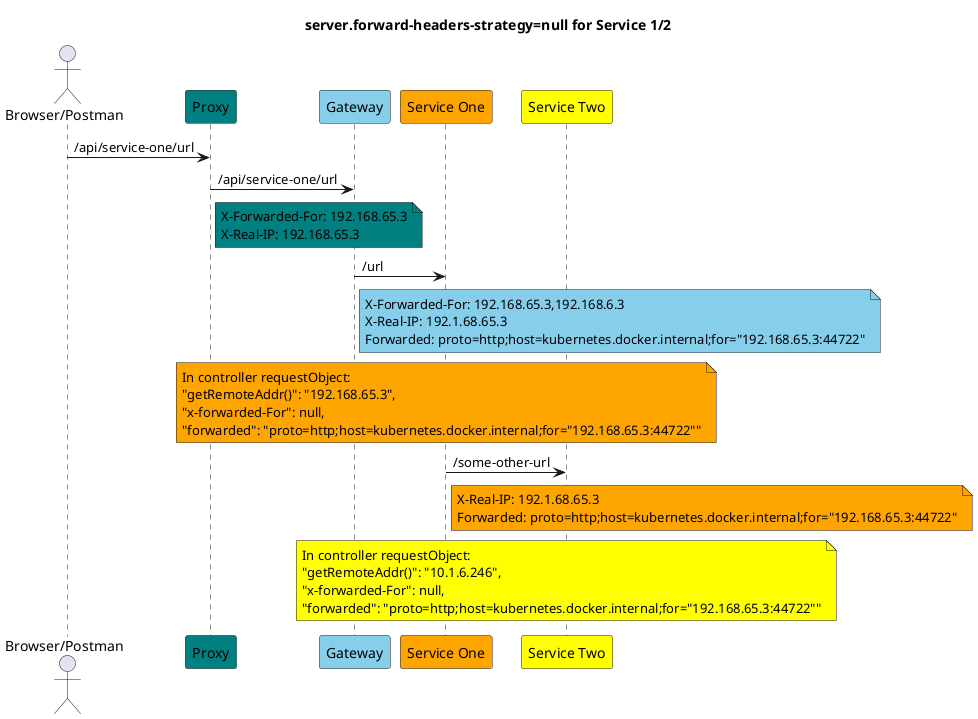 @startuml
title server.forward-headers-strategy=null for Service 1/2
actor "Browser/Postman" as B
participant "Proxy" as P #Teal
participant "Gateway" as G #SkyBlue
participant "Service One" as S1 #Orange
participant "Service Two" as S2 #Yellow

B -> P : /api/service-one/url
P -> G : /api/service-one/url
note right of P #Teal
 X-Forwarded-For: 192.168.65.3
 X-Real-IP: 192.168.65.3
end note
G -> S1: /url
note right of G #SkyBlue
 X-Forwarded-For: 192.168.65.3,192.168.6.3
 X-Real-IP: 192.1.68.65.3
 Forwarded: proto=http;host=kubernetes.docker.internal;for="192.168.65.3:44722"
end note

note over S1 #Orange
In controller requestObject:
"getRemoteAddr()": "192.168.65.3",
"x-forwarded-For": null,
"forwarded": "proto=http;host=kubernetes.docker.internal;for="192.168.65.3:44722""
end note
S1 -> S2: /some-other-url
note right of S1 #Orange
 X-Real-IP: 192.1.68.65.3
 Forwarded: proto=http;host=kubernetes.docker.internal;for="192.168.65.3:44722"
end note
note over S2 #Yellow
In controller requestObject:
"getRemoteAddr()": "10.1.6.246",
"x-forwarded-For": null,
"forwarded": "proto=http;host=kubernetes.docker.internal;for="192.168.65.3:44722""
end note
@enduml